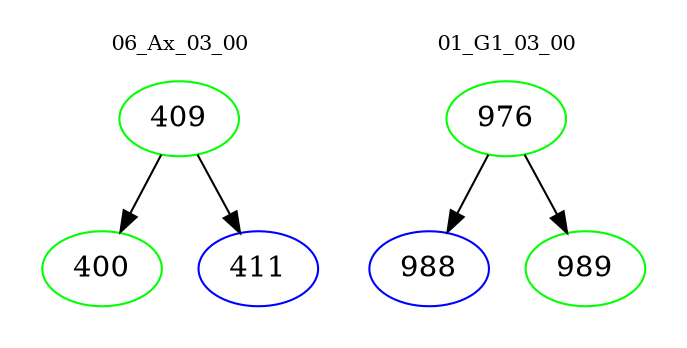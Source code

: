 digraph{
subgraph cluster_0 {
color = white
label = "06_Ax_03_00";
fontsize=10;
T0_409 [label="409", color="green"]
T0_409 -> T0_400 [color="black"]
T0_400 [label="400", color="green"]
T0_409 -> T0_411 [color="black"]
T0_411 [label="411", color="blue"]
}
subgraph cluster_1 {
color = white
label = "01_G1_03_00";
fontsize=10;
T1_976 [label="976", color="green"]
T1_976 -> T1_988 [color="black"]
T1_988 [label="988", color="blue"]
T1_976 -> T1_989 [color="black"]
T1_989 [label="989", color="green"]
}
}
